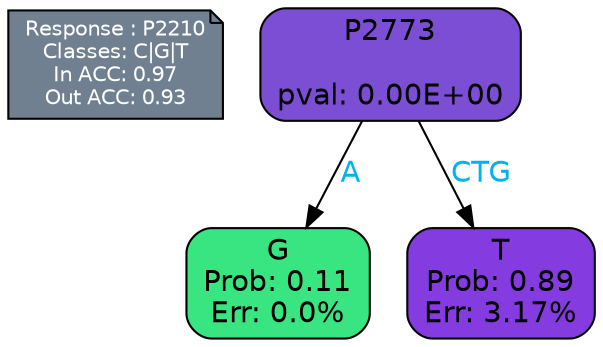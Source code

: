 digraph Tree {
node [shape=box, style="filled, rounded", color="black", fontname=helvetica] ;
graph [ranksep=equally, splines=polylines, bgcolor=transparent, dpi=600] ;
edge [fontname=helvetica] ;
LEGEND [label="Response : P2210
Classes: C|G|T
In ACC: 0.97
Out ACC: 0.93
",shape=note,align=left,style=filled,fillcolor="slategray",fontcolor="white",fontsize=10];1 [label="P2773

pval: 0.00E+00", fillcolor="#7b4ed4"] ;
2 [label="G
Prob: 0.11
Err: 0.0%", fillcolor="#39e581"] ;
3 [label="T
Prob: 0.89
Err: 3.17%", fillcolor="#843bdf"] ;
1 -> 2 [label="A",fontcolor=deepskyblue2] ;
1 -> 3 [label="CTG",fontcolor=deepskyblue2] ;
{rank = same; 2;3;}{rank = same; LEGEND;1;}}